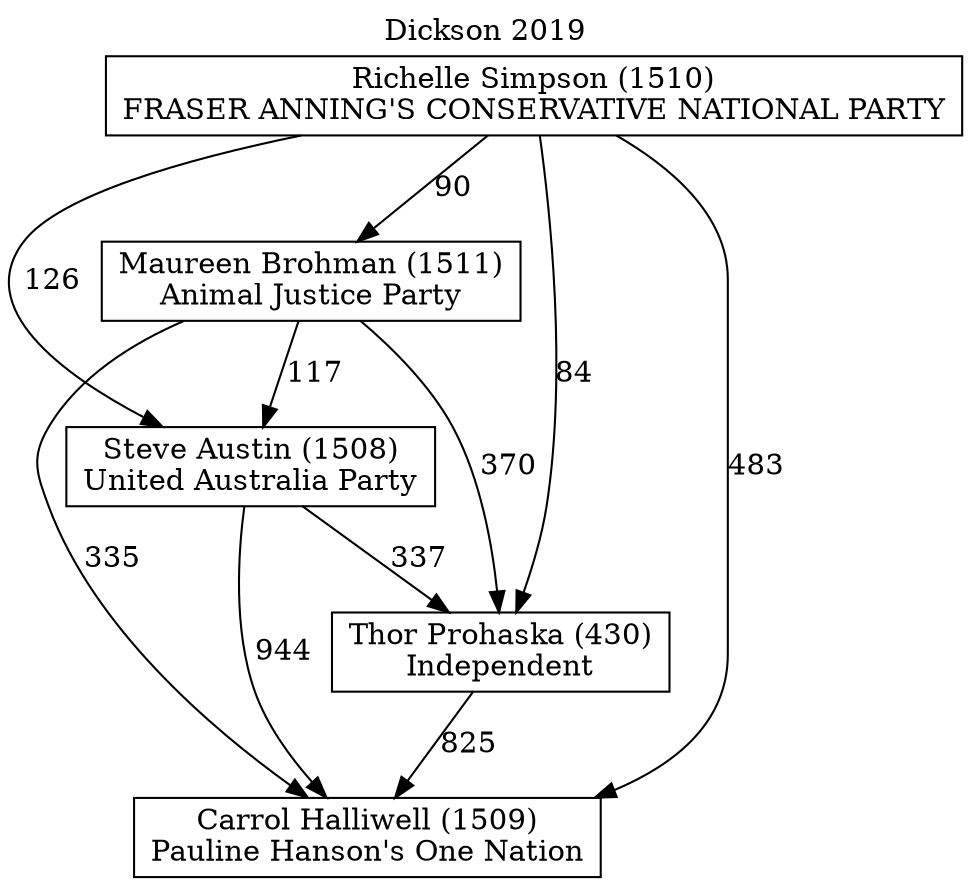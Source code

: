 // House preference flow
digraph "Carrol Halliwell (1509)_Dickson_2019" {
	graph [label="Dickson 2019" labelloc=t mclimit=10]
	node [shape=box]
	"Carrol Halliwell (1509)" [label="Carrol Halliwell (1509)
Pauline Hanson's One Nation"]
	"Thor Prohaska (430)" [label="Thor Prohaska (430)
Independent"]
	"Steve Austin (1508)" [label="Steve Austin (1508)
United Australia Party"]
	"Maureen Brohman (1511)" [label="Maureen Brohman (1511)
Animal Justice Party"]
	"Richelle Simpson (1510)" [label="Richelle Simpson (1510)
FRASER ANNING'S CONSERVATIVE NATIONAL PARTY"]
	"Thor Prohaska (430)" -> "Carrol Halliwell (1509)" [label=825]
	"Steve Austin (1508)" -> "Thor Prohaska (430)" [label=337]
	"Maureen Brohman (1511)" -> "Steve Austin (1508)" [label=117]
	"Richelle Simpson (1510)" -> "Maureen Brohman (1511)" [label=90]
	"Steve Austin (1508)" -> "Carrol Halliwell (1509)" [label=944]
	"Maureen Brohman (1511)" -> "Carrol Halliwell (1509)" [label=335]
	"Richelle Simpson (1510)" -> "Carrol Halliwell (1509)" [label=483]
	"Richelle Simpson (1510)" -> "Steve Austin (1508)" [label=126]
	"Maureen Brohman (1511)" -> "Thor Prohaska (430)" [label=370]
	"Richelle Simpson (1510)" -> "Thor Prohaska (430)" [label=84]
}
